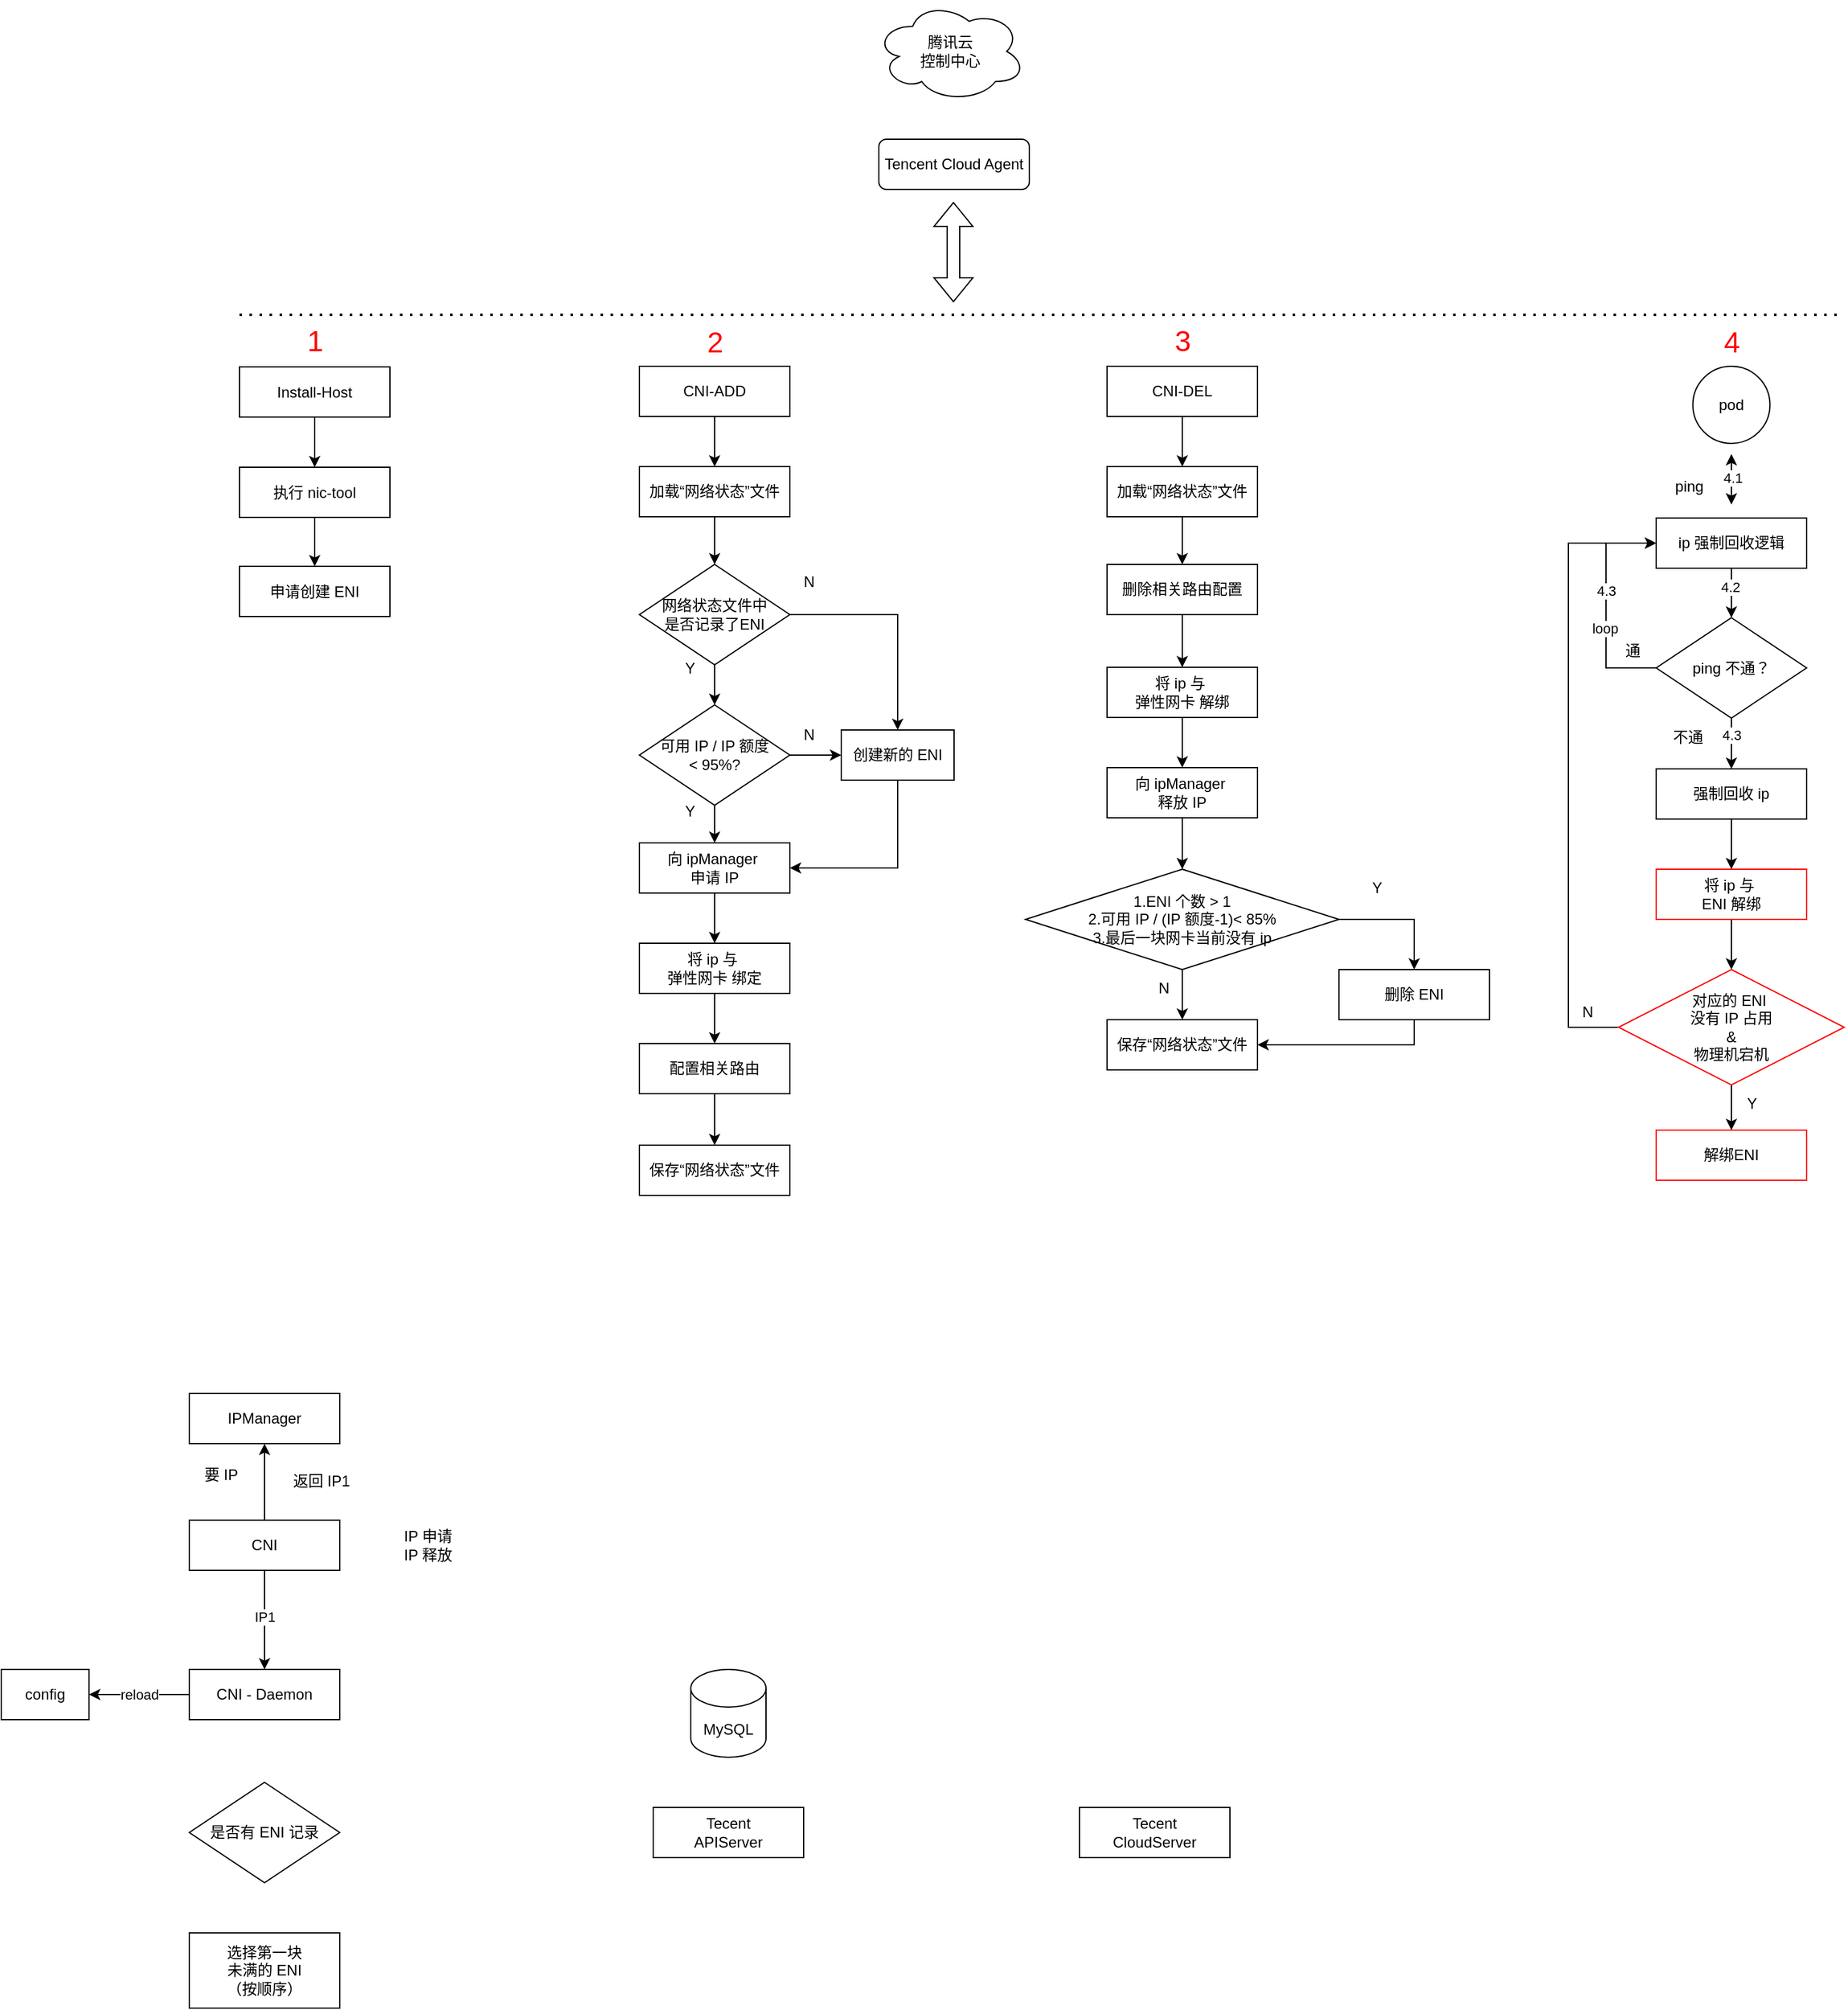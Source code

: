 <mxfile version="24.7.1" type="github">
  <diagram name="第 1 页" id="GepeLTyNPejL2qz-uSBc">
    <mxGraphModel dx="1205" dy="715" grid="1" gridSize="10" guides="1" tooltips="1" connect="1" arrows="1" fold="1" page="1" pageScale="1" pageWidth="827" pageHeight="1169" math="0" shadow="0">
      <root>
        <mxCell id="0" />
        <mxCell id="1" parent="0" />
        <mxCell id="QHJJbTwAhyN2m23Sn8J2-16" style="edgeStyle=orthogonalEdgeStyle;rounded=0;orthogonalLoop=1;jettySize=auto;html=1;" parent="1" source="QHJJbTwAhyN2m23Sn8J2-1" target="QHJJbTwAhyN2m23Sn8J2-2" edge="1">
          <mxGeometry relative="1" as="geometry" />
        </mxCell>
        <mxCell id="QHJJbTwAhyN2m23Sn8J2-1" value="CNI-ADD" style="rounded=0;whiteSpace=wrap;html=1;fillColor=none;" parent="1" vertex="1">
          <mxGeometry x="519" y="361" width="120" height="40" as="geometry" />
        </mxCell>
        <mxCell id="QHJJbTwAhyN2m23Sn8J2-15" style="edgeStyle=orthogonalEdgeStyle;rounded=0;orthogonalLoop=1;jettySize=auto;html=1;entryX=0.5;entryY=0;entryDx=0;entryDy=0;" parent="1" source="QHJJbTwAhyN2m23Sn8J2-2" target="QHJJbTwAhyN2m23Sn8J2-5" edge="1">
          <mxGeometry relative="1" as="geometry" />
        </mxCell>
        <mxCell id="QHJJbTwAhyN2m23Sn8J2-2" value="加载“网络状态”文件" style="rounded=0;whiteSpace=wrap;html=1;fillColor=none;" parent="1" vertex="1">
          <mxGeometry x="519" y="441" width="120" height="40" as="geometry" />
        </mxCell>
        <mxCell id="QHJJbTwAhyN2m23Sn8J2-58" style="edgeStyle=orthogonalEdgeStyle;rounded=0;orthogonalLoop=1;jettySize=auto;html=1;entryX=0.5;entryY=0;entryDx=0;entryDy=0;" parent="1" source="QHJJbTwAhyN2m23Sn8J2-3" target="QHJJbTwAhyN2m23Sn8J2-26" edge="1">
          <mxGeometry relative="1" as="geometry" />
        </mxCell>
        <mxCell id="QHJJbTwAhyN2m23Sn8J2-3" value="CNI-DEL" style="rounded=0;whiteSpace=wrap;html=1;fillColor=none;" parent="1" vertex="1">
          <mxGeometry x="892" y="361" width="120" height="40" as="geometry" />
        </mxCell>
        <mxCell id="QHJJbTwAhyN2m23Sn8J2-23" style="edgeStyle=orthogonalEdgeStyle;rounded=0;orthogonalLoop=1;jettySize=auto;html=1;entryX=1;entryY=0.5;entryDx=0;entryDy=0;exitX=0.5;exitY=1;exitDx=0;exitDy=0;" parent="1" source="QHJJbTwAhyN2m23Sn8J2-4" target="QHJJbTwAhyN2m23Sn8J2-12" edge="1">
          <mxGeometry relative="1" as="geometry" />
        </mxCell>
        <mxCell id="QHJJbTwAhyN2m23Sn8J2-4" value="创建新的 ENI" style="rounded=0;whiteSpace=wrap;html=1;fillColor=none;" parent="1" vertex="1">
          <mxGeometry x="680" y="651" width="90" height="40" as="geometry" />
        </mxCell>
        <mxCell id="QHJJbTwAhyN2m23Sn8J2-17" style="edgeStyle=orthogonalEdgeStyle;rounded=0;orthogonalLoop=1;jettySize=auto;html=1;entryX=0.5;entryY=0;entryDx=0;entryDy=0;" parent="1" source="QHJJbTwAhyN2m23Sn8J2-5" target="QHJJbTwAhyN2m23Sn8J2-7" edge="1">
          <mxGeometry relative="1" as="geometry" />
        </mxCell>
        <mxCell id="QHJJbTwAhyN2m23Sn8J2-21" style="edgeStyle=orthogonalEdgeStyle;rounded=0;orthogonalLoop=1;jettySize=auto;html=1;" parent="1" source="QHJJbTwAhyN2m23Sn8J2-5" target="QHJJbTwAhyN2m23Sn8J2-4" edge="1">
          <mxGeometry relative="1" as="geometry" />
        </mxCell>
        <mxCell id="QHJJbTwAhyN2m23Sn8J2-5" value="网络状态文件中&lt;div&gt;是否记录了ENI&lt;/div&gt;" style="rhombus;whiteSpace=wrap;html=1;fillColor=none;" parent="1" vertex="1">
          <mxGeometry x="519" y="519" width="120" height="80" as="geometry" />
        </mxCell>
        <mxCell id="QHJJbTwAhyN2m23Sn8J2-6" value="Y" style="text;html=1;align=center;verticalAlign=middle;resizable=0;points=[];autosize=1;strokeColor=none;fillColor=none;" parent="1" vertex="1">
          <mxGeometry x="544" y="586.5" width="30" height="30" as="geometry" />
        </mxCell>
        <mxCell id="QHJJbTwAhyN2m23Sn8J2-18" style="edgeStyle=orthogonalEdgeStyle;rounded=0;orthogonalLoop=1;jettySize=auto;html=1;entryX=0.5;entryY=0;entryDx=0;entryDy=0;" parent="1" source="QHJJbTwAhyN2m23Sn8J2-7" target="QHJJbTwAhyN2m23Sn8J2-12" edge="1">
          <mxGeometry relative="1" as="geometry" />
        </mxCell>
        <mxCell id="QHJJbTwAhyN2m23Sn8J2-22" style="edgeStyle=orthogonalEdgeStyle;rounded=0;orthogonalLoop=1;jettySize=auto;html=1;" parent="1" source="QHJJbTwAhyN2m23Sn8J2-7" target="QHJJbTwAhyN2m23Sn8J2-4" edge="1">
          <mxGeometry relative="1" as="geometry" />
        </mxCell>
        <mxCell id="QHJJbTwAhyN2m23Sn8J2-7" value="可用 IP / IP 额度&lt;div&gt;&amp;lt; 95%?&lt;/div&gt;" style="rhombus;whiteSpace=wrap;html=1;fillColor=none;" parent="1" vertex="1">
          <mxGeometry x="519" y="631" width="120" height="80" as="geometry" />
        </mxCell>
        <mxCell id="QHJJbTwAhyN2m23Sn8J2-8" value="Y" style="text;html=1;align=center;verticalAlign=middle;resizable=0;points=[];autosize=1;strokeColor=none;fillColor=none;" parent="1" vertex="1">
          <mxGeometry x="544" y="701" width="30" height="30" as="geometry" />
        </mxCell>
        <mxCell id="QHJJbTwAhyN2m23Sn8J2-11" value="N" style="text;html=1;align=center;verticalAlign=middle;resizable=0;points=[];autosize=1;strokeColor=none;fillColor=none;" parent="1" vertex="1">
          <mxGeometry x="639" y="518" width="30" height="30" as="geometry" />
        </mxCell>
        <mxCell id="QHJJbTwAhyN2m23Sn8J2-19" style="edgeStyle=orthogonalEdgeStyle;rounded=0;orthogonalLoop=1;jettySize=auto;html=1;" parent="1" source="QHJJbTwAhyN2m23Sn8J2-12" target="QHJJbTwAhyN2m23Sn8J2-13" edge="1">
          <mxGeometry relative="1" as="geometry" />
        </mxCell>
        <mxCell id="QHJJbTwAhyN2m23Sn8J2-12" value="向 ipManager&amp;nbsp;&lt;div&gt;申请 IP&lt;/div&gt;" style="rounded=0;whiteSpace=wrap;html=1;fillColor=none;" parent="1" vertex="1">
          <mxGeometry x="519" y="741" width="120" height="40" as="geometry" />
        </mxCell>
        <mxCell id="QHJJbTwAhyN2m23Sn8J2-20" style="edgeStyle=orthogonalEdgeStyle;rounded=0;orthogonalLoop=1;jettySize=auto;html=1;entryX=0.5;entryY=0;entryDx=0;entryDy=0;" parent="1" source="QHJJbTwAhyN2m23Sn8J2-13" target="QHJJbTwAhyN2m23Sn8J2-14" edge="1">
          <mxGeometry relative="1" as="geometry" />
        </mxCell>
        <mxCell id="QHJJbTwAhyN2m23Sn8J2-13" value="将 ip 与&amp;nbsp;&lt;div&gt;&lt;span style=&quot;background-color: initial;&quot;&gt;弹性网卡&amp;nbsp;&lt;/span&gt;绑定&lt;/div&gt;" style="rounded=0;whiteSpace=wrap;html=1;fillColor=none;" parent="1" vertex="1">
          <mxGeometry x="519" y="821" width="120" height="40" as="geometry" />
        </mxCell>
        <mxCell id="QHJJbTwAhyN2m23Sn8J2-56" style="edgeStyle=orthogonalEdgeStyle;rounded=0;orthogonalLoop=1;jettySize=auto;html=1;entryX=0.5;entryY=0;entryDx=0;entryDy=0;" parent="1" source="QHJJbTwAhyN2m23Sn8J2-14" target="QHJJbTwAhyN2m23Sn8J2-55" edge="1">
          <mxGeometry relative="1" as="geometry" />
        </mxCell>
        <mxCell id="QHJJbTwAhyN2m23Sn8J2-14" value="配置相关路由" style="rounded=0;whiteSpace=wrap;html=1;fillColor=none;" parent="1" vertex="1">
          <mxGeometry x="519" y="901" width="120" height="40" as="geometry" />
        </mxCell>
        <mxCell id="QHJJbTwAhyN2m23Sn8J2-24" value="N" style="text;html=1;align=center;verticalAlign=middle;resizable=0;points=[];autosize=1;strokeColor=none;fillColor=none;" parent="1" vertex="1">
          <mxGeometry x="639" y="640" width="30" height="30" as="geometry" />
        </mxCell>
        <mxCell id="QHJJbTwAhyN2m23Sn8J2-59" style="edgeStyle=orthogonalEdgeStyle;rounded=0;orthogonalLoop=1;jettySize=auto;html=1;entryX=0.5;entryY=0;entryDx=0;entryDy=0;" parent="1" source="QHJJbTwAhyN2m23Sn8J2-26" target="QHJJbTwAhyN2m23Sn8J2-44" edge="1">
          <mxGeometry relative="1" as="geometry" />
        </mxCell>
        <mxCell id="QHJJbTwAhyN2m23Sn8J2-26" value="加载“网络状态”文件" style="rounded=0;whiteSpace=wrap;html=1;fillColor=none;" parent="1" vertex="1">
          <mxGeometry x="892" y="441" width="120" height="40" as="geometry" />
        </mxCell>
        <mxCell id="QHJJbTwAhyN2m23Sn8J2-60" style="edgeStyle=orthogonalEdgeStyle;rounded=0;orthogonalLoop=1;jettySize=auto;html=1;entryX=0.5;entryY=0;entryDx=0;entryDy=0;" parent="1" source="QHJJbTwAhyN2m23Sn8J2-44" target="QHJJbTwAhyN2m23Sn8J2-45" edge="1">
          <mxGeometry relative="1" as="geometry" />
        </mxCell>
        <mxCell id="QHJJbTwAhyN2m23Sn8J2-44" value="删除相关路由配置" style="rounded=0;whiteSpace=wrap;html=1;fillColor=none;" parent="1" vertex="1">
          <mxGeometry x="892" y="519" width="120" height="40" as="geometry" />
        </mxCell>
        <mxCell id="QHJJbTwAhyN2m23Sn8J2-61" style="edgeStyle=orthogonalEdgeStyle;rounded=0;orthogonalLoop=1;jettySize=auto;html=1;entryX=0.5;entryY=0;entryDx=0;entryDy=0;" parent="1" source="QHJJbTwAhyN2m23Sn8J2-45" target="QHJJbTwAhyN2m23Sn8J2-46" edge="1">
          <mxGeometry relative="1" as="geometry" />
        </mxCell>
        <mxCell id="QHJJbTwAhyN2m23Sn8J2-45" value="将 ip 与&amp;nbsp;&lt;div&gt;&lt;span style=&quot;background-color: initial;&quot;&gt;弹性网卡&amp;nbsp;&lt;/span&gt;解绑&lt;/div&gt;" style="rounded=0;whiteSpace=wrap;html=1;fillColor=none;" parent="1" vertex="1">
          <mxGeometry x="892" y="601" width="120" height="40" as="geometry" />
        </mxCell>
        <mxCell id="QHJJbTwAhyN2m23Sn8J2-62" style="edgeStyle=orthogonalEdgeStyle;rounded=0;orthogonalLoop=1;jettySize=auto;html=1;entryX=0.5;entryY=0;entryDx=0;entryDy=0;" parent="1" source="QHJJbTwAhyN2m23Sn8J2-46" target="QHJJbTwAhyN2m23Sn8J2-47" edge="1">
          <mxGeometry relative="1" as="geometry" />
        </mxCell>
        <mxCell id="QHJJbTwAhyN2m23Sn8J2-46" value="向 ipManager&amp;nbsp;&lt;div&gt;释放 IP&lt;/div&gt;" style="rounded=0;whiteSpace=wrap;html=1;fillColor=none;" parent="1" vertex="1">
          <mxGeometry x="892" y="681" width="120" height="40" as="geometry" />
        </mxCell>
        <mxCell id="QHJJbTwAhyN2m23Sn8J2-63" style="edgeStyle=orthogonalEdgeStyle;rounded=0;orthogonalLoop=1;jettySize=auto;html=1;exitX=1;exitY=0.5;exitDx=0;exitDy=0;" parent="1" source="QHJJbTwAhyN2m23Sn8J2-47" target="QHJJbTwAhyN2m23Sn8J2-53" edge="1">
          <mxGeometry relative="1" as="geometry" />
        </mxCell>
        <mxCell id="QHJJbTwAhyN2m23Sn8J2-65" style="edgeStyle=orthogonalEdgeStyle;rounded=0;orthogonalLoop=1;jettySize=auto;html=1;" parent="1" source="QHJJbTwAhyN2m23Sn8J2-47" target="QHJJbTwAhyN2m23Sn8J2-57" edge="1">
          <mxGeometry relative="1" as="geometry" />
        </mxCell>
        <mxCell id="QHJJbTwAhyN2m23Sn8J2-47" value="&lt;div&gt;&lt;span style=&quot;background-color: initial;&quot;&gt;1.ENI 个数 &amp;gt; 1&lt;/span&gt;&lt;/div&gt;&lt;div&gt;&lt;span style=&quot;background-color: initial;&quot;&gt;2.可用 IP / (IP 额度-1)&lt;/span&gt;&lt;span style=&quot;background-color: initial;&quot;&gt;&amp;lt; 85%&lt;/span&gt;&lt;/div&gt;&lt;div&gt;&lt;span style=&quot;background-color: initial;&quot;&gt;3.&lt;/span&gt;&lt;span style=&quot;background-color: initial;&quot;&gt;最后一块网卡当前没有 ip&lt;/span&gt;&lt;/div&gt;" style="rhombus;whiteSpace=wrap;html=1;fillColor=none;align=center;" parent="1" vertex="1">
          <mxGeometry x="827" y="762" width="250" height="80" as="geometry" />
        </mxCell>
        <mxCell id="QHJJbTwAhyN2m23Sn8J2-64" style="edgeStyle=orthogonalEdgeStyle;rounded=0;orthogonalLoop=1;jettySize=auto;html=1;exitX=0.5;exitY=1;exitDx=0;exitDy=0;" parent="1" source="QHJJbTwAhyN2m23Sn8J2-53" target="QHJJbTwAhyN2m23Sn8J2-57" edge="1">
          <mxGeometry relative="1" as="geometry" />
        </mxCell>
        <mxCell id="QHJJbTwAhyN2m23Sn8J2-53" value="删除 ENI" style="rounded=0;whiteSpace=wrap;html=1;fillColor=none;" parent="1" vertex="1">
          <mxGeometry x="1077" y="842" width="120" height="40" as="geometry" />
        </mxCell>
        <mxCell id="QHJJbTwAhyN2m23Sn8J2-55" value="保存“网络状态”文件" style="rounded=0;whiteSpace=wrap;html=1;fillColor=none;" parent="1" vertex="1">
          <mxGeometry x="519" y="982" width="120" height="40" as="geometry" />
        </mxCell>
        <mxCell id="QHJJbTwAhyN2m23Sn8J2-57" value="保存“网络状态”文件" style="rounded=0;whiteSpace=wrap;html=1;fillColor=none;" parent="1" vertex="1">
          <mxGeometry x="892" y="882" width="120" height="40" as="geometry" />
        </mxCell>
        <mxCell id="QHJJbTwAhyN2m23Sn8J2-66" value="Y" style="text;html=1;align=center;verticalAlign=middle;resizable=0;points=[];autosize=1;strokeColor=none;fillColor=none;" parent="1" vertex="1">
          <mxGeometry x="1092" y="762" width="30" height="30" as="geometry" />
        </mxCell>
        <mxCell id="QHJJbTwAhyN2m23Sn8J2-67" value="N" style="text;html=1;align=center;verticalAlign=middle;resizable=0;points=[];autosize=1;strokeColor=none;fillColor=none;" parent="1" vertex="1">
          <mxGeometry x="922" y="842" width="30" height="30" as="geometry" />
        </mxCell>
        <mxCell id="QHJJbTwAhyN2m23Sn8J2-72" style="edgeStyle=orthogonalEdgeStyle;rounded=0;orthogonalLoop=1;jettySize=auto;html=1;entryX=0.5;entryY=0;entryDx=0;entryDy=0;" parent="1" source="QHJJbTwAhyN2m23Sn8J2-69" target="QHJJbTwAhyN2m23Sn8J2-70" edge="1">
          <mxGeometry relative="1" as="geometry" />
        </mxCell>
        <mxCell id="QHJJbTwAhyN2m23Sn8J2-69" value="Install-Host" style="rounded=0;whiteSpace=wrap;html=1;fillColor=none;" parent="1" vertex="1">
          <mxGeometry x="200" y="361.5" width="120" height="40" as="geometry" />
        </mxCell>
        <mxCell id="QHJJbTwAhyN2m23Sn8J2-73" style="edgeStyle=orthogonalEdgeStyle;rounded=0;orthogonalLoop=1;jettySize=auto;html=1;" parent="1" source="QHJJbTwAhyN2m23Sn8J2-70" target="QHJJbTwAhyN2m23Sn8J2-71" edge="1">
          <mxGeometry relative="1" as="geometry" />
        </mxCell>
        <mxCell id="QHJJbTwAhyN2m23Sn8J2-70" value="执行 nic-tool" style="rounded=0;whiteSpace=wrap;html=1;fillColor=none;" parent="1" vertex="1">
          <mxGeometry x="200" y="441.5" width="120" height="40" as="geometry" />
        </mxCell>
        <mxCell id="QHJJbTwAhyN2m23Sn8J2-71" value="申请创建 ENI" style="rounded=0;whiteSpace=wrap;html=1;fillColor=none;" parent="1" vertex="1">
          <mxGeometry x="200" y="520.5" width="120" height="40" as="geometry" />
        </mxCell>
        <mxCell id="QHJJbTwAhyN2m23Sn8J2-74" value="腾讯云&lt;div&gt;控制中心&lt;/div&gt;" style="ellipse;shape=cloud;whiteSpace=wrap;html=1;" parent="1" vertex="1">
          <mxGeometry x="707" y="70" width="120" height="80" as="geometry" />
        </mxCell>
        <mxCell id="QHJJbTwAhyN2m23Sn8J2-75" value="Tencent Cloud Agent" style="rounded=1;whiteSpace=wrap;html=1;fillColor=none;" parent="1" vertex="1">
          <mxGeometry x="710" y="180" width="120" height="40" as="geometry" />
        </mxCell>
        <mxCell id="QHJJbTwAhyN2m23Sn8J2-78" value="&lt;font color=&quot;#ff0000&quot; style=&quot;font-size: 23px;&quot;&gt;1&lt;/font&gt;" style="text;html=1;align=center;verticalAlign=middle;resizable=0;points=[];autosize=1;strokeColor=none;fillColor=none;" parent="1" vertex="1">
          <mxGeometry x="240" y="321" width="40" height="40" as="geometry" />
        </mxCell>
        <mxCell id="QHJJbTwAhyN2m23Sn8J2-79" value="&lt;font color=&quot;#ff0000&quot; style=&quot;font-size: 23px;&quot;&gt;2&lt;/font&gt;" style="text;html=1;align=center;verticalAlign=middle;resizable=0;points=[];autosize=1;strokeColor=none;fillColor=none;" parent="1" vertex="1">
          <mxGeometry x="559" y="321.5" width="40" height="40" as="geometry" />
        </mxCell>
        <mxCell id="QHJJbTwAhyN2m23Sn8J2-80" value="&lt;font color=&quot;#ff0000&quot;&gt;&lt;span style=&quot;font-size: 23px;&quot;&gt;3&lt;/span&gt;&lt;/font&gt;" style="text;html=1;align=center;verticalAlign=middle;resizable=0;points=[];autosize=1;strokeColor=none;fillColor=none;" parent="1" vertex="1">
          <mxGeometry x="932" y="321" width="40" height="40" as="geometry" />
        </mxCell>
        <mxCell id="QHJJbTwAhyN2m23Sn8J2-94" style="edgeStyle=orthogonalEdgeStyle;rounded=0;orthogonalLoop=1;jettySize=auto;html=1;entryX=0.5;entryY=0;entryDx=0;entryDy=0;" parent="1" source="QHJJbTwAhyN2m23Sn8J2-83" target="QHJJbTwAhyN2m23Sn8J2-86" edge="1">
          <mxGeometry relative="1" as="geometry" />
        </mxCell>
        <mxCell id="QHJJbTwAhyN2m23Sn8J2-115" value="4.2" style="edgeLabel;html=1;align=center;verticalAlign=middle;resizable=0;points=[];" parent="QHJJbTwAhyN2m23Sn8J2-94" vertex="1" connectable="0">
          <mxGeometry x="-0.263" y="-1" relative="1" as="geometry">
            <mxPoint as="offset" />
          </mxGeometry>
        </mxCell>
        <mxCell id="QHJJbTwAhyN2m23Sn8J2-83" value="ip 强制回收逻辑" style="rounded=0;whiteSpace=wrap;html=1;fillColor=none;" parent="1" vertex="1">
          <mxGeometry x="1330" y="482" width="120" height="40" as="geometry" />
        </mxCell>
        <mxCell id="QHJJbTwAhyN2m23Sn8J2-84" value="pod" style="ellipse;whiteSpace=wrap;html=1;aspect=fixed;fillColor=none;" parent="1" vertex="1">
          <mxGeometry x="1359.25" y="361" width="61.5" height="61.5" as="geometry" />
        </mxCell>
        <mxCell id="QHJJbTwAhyN2m23Sn8J2-104" style="edgeStyle=orthogonalEdgeStyle;rounded=0;orthogonalLoop=1;jettySize=auto;html=1;entryX=0.5;entryY=0;entryDx=0;entryDy=0;" parent="1" source="QHJJbTwAhyN2m23Sn8J2-86" target="QHJJbTwAhyN2m23Sn8J2-87" edge="1">
          <mxGeometry relative="1" as="geometry" />
        </mxCell>
        <mxCell id="QHJJbTwAhyN2m23Sn8J2-117" value="4.3" style="edgeLabel;html=1;align=center;verticalAlign=middle;resizable=0;points=[];" parent="QHJJbTwAhyN2m23Sn8J2-104" vertex="1" connectable="0">
          <mxGeometry x="-0.445" relative="1" as="geometry">
            <mxPoint y="2" as="offset" />
          </mxGeometry>
        </mxCell>
        <mxCell id="QHJJbTwAhyN2m23Sn8J2-106" style="edgeStyle=orthogonalEdgeStyle;rounded=0;orthogonalLoop=1;jettySize=auto;html=1;entryX=0;entryY=0.5;entryDx=0;entryDy=0;exitX=0;exitY=0.5;exitDx=0;exitDy=0;" parent="1" source="QHJJbTwAhyN2m23Sn8J2-86" target="QHJJbTwAhyN2m23Sn8J2-83" edge="1">
          <mxGeometry relative="1" as="geometry">
            <Array as="points">
              <mxPoint x="1290" y="602" />
              <mxPoint x="1290" y="502" />
            </Array>
          </mxGeometry>
        </mxCell>
        <mxCell id="QHJJbTwAhyN2m23Sn8J2-108" value="loop" style="edgeLabel;html=1;align=center;verticalAlign=middle;resizable=0;points=[];" parent="QHJJbTwAhyN2m23Sn8J2-106" vertex="1" connectable="0">
          <mxGeometry x="0.072" y="1" relative="1" as="geometry">
            <mxPoint y="24" as="offset" />
          </mxGeometry>
        </mxCell>
        <mxCell id="QHJJbTwAhyN2m23Sn8J2-116" value="4.3" style="edgeLabel;html=1;align=center;verticalAlign=middle;resizable=0;points=[];" parent="QHJJbTwAhyN2m23Sn8J2-106" vertex="1" connectable="0">
          <mxGeometry x="0.388" y="-2" relative="1" as="geometry">
            <mxPoint x="-2" y="23" as="offset" />
          </mxGeometry>
        </mxCell>
        <mxCell id="QHJJbTwAhyN2m23Sn8J2-86" value="&lt;div&gt;ping 不通？&lt;/div&gt;" style="rhombus;whiteSpace=wrap;html=1;fillColor=none;" parent="1" vertex="1">
          <mxGeometry x="1330" y="561.5" width="120" height="80" as="geometry" />
        </mxCell>
        <mxCell id="QHJJbTwAhyN2m23Sn8J2-105" style="edgeStyle=orthogonalEdgeStyle;rounded=0;orthogonalLoop=1;jettySize=auto;html=1;entryX=0.5;entryY=0;entryDx=0;entryDy=0;" parent="1" source="QHJJbTwAhyN2m23Sn8J2-87" target="QHJJbTwAhyN2m23Sn8J2-102" edge="1">
          <mxGeometry relative="1" as="geometry" />
        </mxCell>
        <mxCell id="QHJJbTwAhyN2m23Sn8J2-87" value="强制回收 ip" style="rounded=0;whiteSpace=wrap;html=1;fillColor=none;" parent="1" vertex="1">
          <mxGeometry x="1330" y="682" width="120" height="40" as="geometry" />
        </mxCell>
        <mxCell id="QHJJbTwAhyN2m23Sn8J2-92" value="" style="endArrow=classic;startArrow=classic;html=1;rounded=0;" parent="1" edge="1">
          <mxGeometry width="50" height="50" relative="1" as="geometry">
            <mxPoint x="1390" y="471.25" as="sourcePoint" />
            <mxPoint x="1390" y="431" as="targetPoint" />
          </mxGeometry>
        </mxCell>
        <mxCell id="QHJJbTwAhyN2m23Sn8J2-114" value="4.1" style="edgeLabel;html=1;align=center;verticalAlign=middle;resizable=0;points=[];" parent="QHJJbTwAhyN2m23Sn8J2-92" vertex="1" connectable="0">
          <mxGeometry x="0.077" y="-1" relative="1" as="geometry">
            <mxPoint as="offset" />
          </mxGeometry>
        </mxCell>
        <mxCell id="QHJJbTwAhyN2m23Sn8J2-93" value="ping" style="text;html=1;align=center;verticalAlign=middle;resizable=0;points=[];autosize=1;strokeColor=none;fillColor=none;" parent="1" vertex="1">
          <mxGeometry x="1331" y="442" width="50" height="30" as="geometry" />
        </mxCell>
        <mxCell id="QHJJbTwAhyN2m23Sn8J2-97" value="不通" style="text;html=1;align=center;verticalAlign=middle;resizable=0;points=[];autosize=1;strokeColor=none;fillColor=none;" parent="1" vertex="1">
          <mxGeometry x="1330" y="641.5" width="50" height="30" as="geometry" />
        </mxCell>
        <mxCell id="QHJJbTwAhyN2m23Sn8J2-101" value="通" style="text;html=1;align=center;verticalAlign=middle;resizable=0;points=[];autosize=1;strokeColor=none;fillColor=none;" parent="1" vertex="1">
          <mxGeometry x="1291" y="572.5" width="40" height="30" as="geometry" />
        </mxCell>
        <mxCell id="QHJJbTwAhyN2m23Sn8J2-111" style="edgeStyle=orthogonalEdgeStyle;rounded=0;orthogonalLoop=1;jettySize=auto;html=1;entryX=0.5;entryY=0;entryDx=0;entryDy=0;" parent="1" source="QHJJbTwAhyN2m23Sn8J2-102" target="QHJJbTwAhyN2m23Sn8J2-110" edge="1">
          <mxGeometry relative="1" as="geometry" />
        </mxCell>
        <mxCell id="QHJJbTwAhyN2m23Sn8J2-102" value="将 ip 与&amp;nbsp;&lt;div&gt;&lt;span style=&quot;background-color: initial;&quot;&gt;ENI&amp;nbsp;&lt;/span&gt;解绑&lt;/div&gt;" style="rounded=0;whiteSpace=wrap;html=1;fillColor=none;strokeColor=#FF0000;" parent="1" vertex="1">
          <mxGeometry x="1330" y="762" width="120" height="40" as="geometry" />
        </mxCell>
        <mxCell id="QHJJbTwAhyN2m23Sn8J2-109" value="解绑ENI" style="rounded=0;whiteSpace=wrap;html=1;fillColor=none;strokeColor=#FF0000;" parent="1" vertex="1">
          <mxGeometry x="1330" y="970" width="120" height="40" as="geometry" />
        </mxCell>
        <mxCell id="QHJJbTwAhyN2m23Sn8J2-112" style="edgeStyle=orthogonalEdgeStyle;rounded=0;orthogonalLoop=1;jettySize=auto;html=1;entryX=0.5;entryY=0;entryDx=0;entryDy=0;" parent="1" source="QHJJbTwAhyN2m23Sn8J2-110" target="QHJJbTwAhyN2m23Sn8J2-109" edge="1">
          <mxGeometry relative="1" as="geometry" />
        </mxCell>
        <mxCell id="QHJJbTwAhyN2m23Sn8J2-119" style="edgeStyle=orthogonalEdgeStyle;rounded=0;orthogonalLoop=1;jettySize=auto;html=1;entryX=0;entryY=0.5;entryDx=0;entryDy=0;exitX=0;exitY=0.5;exitDx=0;exitDy=0;" parent="1" source="QHJJbTwAhyN2m23Sn8J2-110" target="QHJJbTwAhyN2m23Sn8J2-83" edge="1">
          <mxGeometry relative="1" as="geometry">
            <Array as="points">
              <mxPoint x="1260" y="888" />
              <mxPoint x="1260" y="502" />
            </Array>
          </mxGeometry>
        </mxCell>
        <mxCell id="QHJJbTwAhyN2m23Sn8J2-110" value="对应的 ENI&amp;nbsp;&lt;div&gt;没有 IP 占用&lt;div&gt;&amp;amp;&lt;div&gt;物理机宕机&lt;/div&gt;&lt;/div&gt;&lt;/div&gt;" style="rhombus;whiteSpace=wrap;html=1;fillColor=none;strokeColor=#FF0000;" parent="1" vertex="1">
          <mxGeometry x="1300" y="842" width="180" height="92" as="geometry" />
        </mxCell>
        <mxCell id="QHJJbTwAhyN2m23Sn8J2-113" value="&lt;font color=&quot;#ff0000&quot;&gt;&lt;span style=&quot;font-size: 23px;&quot;&gt;4&lt;/span&gt;&lt;/font&gt;" style="text;html=1;align=center;verticalAlign=middle;resizable=0;points=[];autosize=1;strokeColor=none;fillColor=none;" parent="1" vertex="1">
          <mxGeometry x="1370" y="321.5" width="40" height="40" as="geometry" />
        </mxCell>
        <mxCell id="QHJJbTwAhyN2m23Sn8J2-118" value="" style="shape=flexArrow;endArrow=classic;startArrow=classic;html=1;rounded=0;" parent="1" edge="1">
          <mxGeometry width="100" height="100" relative="1" as="geometry">
            <mxPoint x="769.47" y="310" as="sourcePoint" />
            <mxPoint x="769.47" y="230" as="targetPoint" />
          </mxGeometry>
        </mxCell>
        <mxCell id="QHJJbTwAhyN2m23Sn8J2-121" value="Y" style="text;html=1;align=center;verticalAlign=middle;resizable=0;points=[];autosize=1;strokeColor=none;fillColor=none;" parent="1" vertex="1">
          <mxGeometry x="1390.75" y="934" width="30" height="30" as="geometry" />
        </mxCell>
        <mxCell id="QHJJbTwAhyN2m23Sn8J2-123" value="N" style="text;html=1;align=center;verticalAlign=middle;resizable=0;points=[];autosize=1;strokeColor=none;fillColor=none;" parent="1" vertex="1">
          <mxGeometry x="1260" y="861" width="30" height="30" as="geometry" />
        </mxCell>
        <mxCell id="QHJJbTwAhyN2m23Sn8J2-124" value="" style="endArrow=none;dashed=1;html=1;dashPattern=1 3;strokeWidth=2;rounded=0;" parent="1" edge="1">
          <mxGeometry width="50" height="50" relative="1" as="geometry">
            <mxPoint x="200" y="320" as="sourcePoint" />
            <mxPoint x="1480" y="320" as="targetPoint" />
          </mxGeometry>
        </mxCell>
        <mxCell id="B87s43uj8N20lgAx_I1V-4" style="edgeStyle=orthogonalEdgeStyle;rounded=0;orthogonalLoop=1;jettySize=auto;html=1;" edge="1" parent="1" source="B87s43uj8N20lgAx_I1V-1" target="B87s43uj8N20lgAx_I1V-3">
          <mxGeometry relative="1" as="geometry" />
        </mxCell>
        <mxCell id="B87s43uj8N20lgAx_I1V-8" style="edgeStyle=orthogonalEdgeStyle;rounded=0;orthogonalLoop=1;jettySize=auto;html=1;entryX=0.5;entryY=0;entryDx=0;entryDy=0;" edge="1" parent="1" source="B87s43uj8N20lgAx_I1V-1" target="B87s43uj8N20lgAx_I1V-7">
          <mxGeometry relative="1" as="geometry" />
        </mxCell>
        <mxCell id="B87s43uj8N20lgAx_I1V-19" value="IP1" style="edgeLabel;html=1;align=center;verticalAlign=middle;resizable=0;points=[];" vertex="1" connectable="0" parent="B87s43uj8N20lgAx_I1V-8">
          <mxGeometry x="-0.063" relative="1" as="geometry">
            <mxPoint as="offset" />
          </mxGeometry>
        </mxCell>
        <mxCell id="B87s43uj8N20lgAx_I1V-1" value="CNI" style="rounded=0;whiteSpace=wrap;html=1;fillColor=none;" vertex="1" parent="1">
          <mxGeometry x="160" y="1281" width="120" height="40" as="geometry" />
        </mxCell>
        <mxCell id="B87s43uj8N20lgAx_I1V-2" value="IP 申请&lt;div&gt;IP 释放&lt;/div&gt;" style="text;html=1;align=center;verticalAlign=middle;resizable=0;points=[];autosize=1;strokeColor=none;fillColor=none;" vertex="1" parent="1">
          <mxGeometry x="320" y="1281" width="60" height="40" as="geometry" />
        </mxCell>
        <mxCell id="B87s43uj8N20lgAx_I1V-3" value="IPManager" style="rounded=0;whiteSpace=wrap;html=1;fillColor=none;" vertex="1" parent="1">
          <mxGeometry x="160" y="1180" width="120" height="40" as="geometry" />
        </mxCell>
        <mxCell id="B87s43uj8N20lgAx_I1V-5" value="要 IP" style="text;html=1;align=center;verticalAlign=middle;resizable=0;points=[];autosize=1;strokeColor=none;fillColor=none;" vertex="1" parent="1">
          <mxGeometry x="160" y="1230" width="50" height="30" as="geometry" />
        </mxCell>
        <mxCell id="B87s43uj8N20lgAx_I1V-6" value="返回 IP1" style="text;html=1;align=center;verticalAlign=middle;resizable=0;points=[];autosize=1;strokeColor=none;fillColor=none;" vertex="1" parent="1">
          <mxGeometry x="230" y="1235" width="70" height="30" as="geometry" />
        </mxCell>
        <mxCell id="B87s43uj8N20lgAx_I1V-11" value="" style="edgeStyle=orthogonalEdgeStyle;rounded=0;orthogonalLoop=1;jettySize=auto;html=1;" edge="1" parent="1" source="B87s43uj8N20lgAx_I1V-7" target="B87s43uj8N20lgAx_I1V-10">
          <mxGeometry relative="1" as="geometry" />
        </mxCell>
        <mxCell id="B87s43uj8N20lgAx_I1V-12" value="reload" style="edgeLabel;html=1;align=center;verticalAlign=middle;resizable=0;points=[];" vertex="1" connectable="0" parent="B87s43uj8N20lgAx_I1V-11">
          <mxGeometry x="0.075" y="-4" relative="1" as="geometry">
            <mxPoint x="3" y="4" as="offset" />
          </mxGeometry>
        </mxCell>
        <mxCell id="B87s43uj8N20lgAx_I1V-7" value="CNI - Daemon" style="rounded=0;whiteSpace=wrap;html=1;fillColor=none;" vertex="1" parent="1">
          <mxGeometry x="160" y="1400" width="120" height="40" as="geometry" />
        </mxCell>
        <mxCell id="B87s43uj8N20lgAx_I1V-9" value="选择第一块&lt;div&gt;未满的 ENI&lt;/div&gt;&lt;div&gt;（按顺序）&lt;/div&gt;" style="rounded=0;whiteSpace=wrap;html=1;fillColor=none;" vertex="1" parent="1">
          <mxGeometry x="160" y="1610" width="120" height="60" as="geometry" />
        </mxCell>
        <mxCell id="B87s43uj8N20lgAx_I1V-10" value="config" style="rounded=0;whiteSpace=wrap;html=1;fillColor=none;" vertex="1" parent="1">
          <mxGeometry x="10" y="1400" width="70" height="40" as="geometry" />
        </mxCell>
        <mxCell id="B87s43uj8N20lgAx_I1V-14" value="Tecent&lt;div&gt;APIServer&lt;/div&gt;" style="rounded=0;whiteSpace=wrap;html=1;fillColor=none;" vertex="1" parent="1">
          <mxGeometry x="530" y="1510" width="120" height="40" as="geometry" />
        </mxCell>
        <mxCell id="B87s43uj8N20lgAx_I1V-20" value="是否有 ENI 记录" style="rhombus;whiteSpace=wrap;html=1;fillColor=none;" vertex="1" parent="1">
          <mxGeometry x="160" y="1490" width="120" height="80" as="geometry" />
        </mxCell>
        <mxCell id="B87s43uj8N20lgAx_I1V-22" value="MySQL" style="shape=cylinder3;whiteSpace=wrap;html=1;boundedLbl=1;backgroundOutline=1;size=15;" vertex="1" parent="1">
          <mxGeometry x="560" y="1400" width="60" height="70" as="geometry" />
        </mxCell>
        <mxCell id="B87s43uj8N20lgAx_I1V-23" value="Tecent&lt;div&gt;CloudServer&lt;/div&gt;" style="rounded=0;whiteSpace=wrap;html=1;fillColor=none;" vertex="1" parent="1">
          <mxGeometry x="870" y="1510" width="120" height="40" as="geometry" />
        </mxCell>
      </root>
    </mxGraphModel>
  </diagram>
</mxfile>
